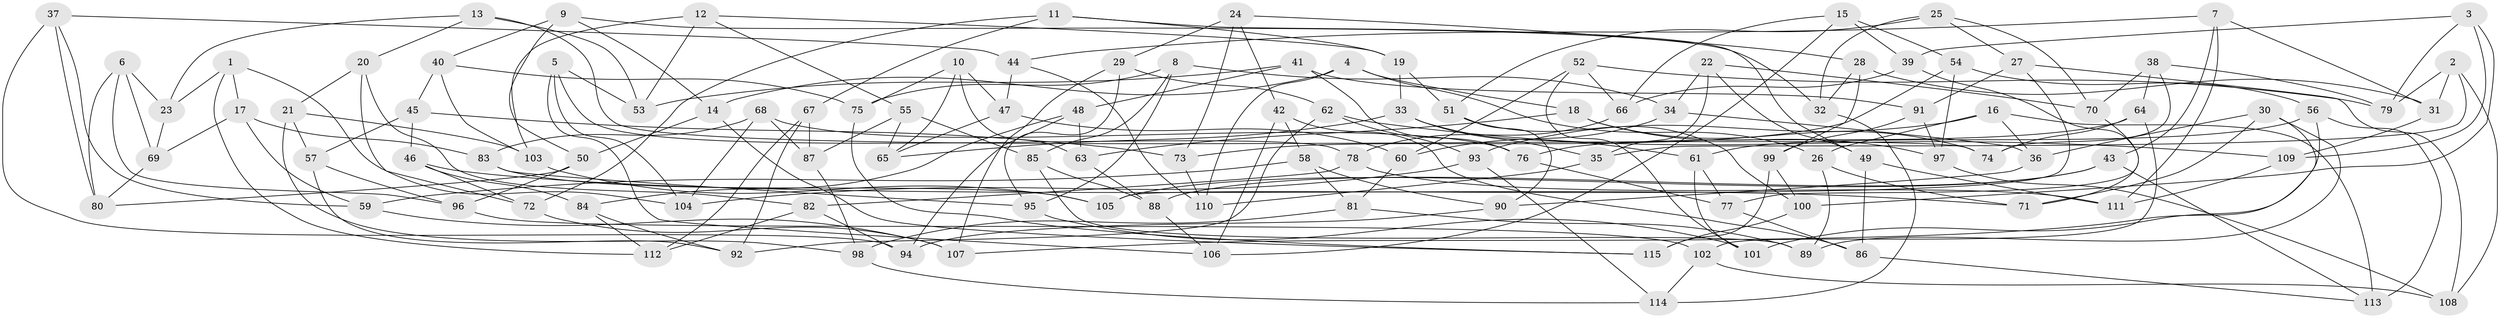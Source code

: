 // Generated by graph-tools (version 1.1) at 2025/26/03/09/25 03:26:55]
// undirected, 115 vertices, 230 edges
graph export_dot {
graph [start="1"]
  node [color=gray90,style=filled];
  1;
  2;
  3;
  4;
  5;
  6;
  7;
  8;
  9;
  10;
  11;
  12;
  13;
  14;
  15;
  16;
  17;
  18;
  19;
  20;
  21;
  22;
  23;
  24;
  25;
  26;
  27;
  28;
  29;
  30;
  31;
  32;
  33;
  34;
  35;
  36;
  37;
  38;
  39;
  40;
  41;
  42;
  43;
  44;
  45;
  46;
  47;
  48;
  49;
  50;
  51;
  52;
  53;
  54;
  55;
  56;
  57;
  58;
  59;
  60;
  61;
  62;
  63;
  64;
  65;
  66;
  67;
  68;
  69;
  70;
  71;
  72;
  73;
  74;
  75;
  76;
  77;
  78;
  79;
  80;
  81;
  82;
  83;
  84;
  85;
  86;
  87;
  88;
  89;
  90;
  91;
  92;
  93;
  94;
  95;
  96;
  97;
  98;
  99;
  100;
  101;
  102;
  103;
  104;
  105;
  106;
  107;
  108;
  109;
  110;
  111;
  112;
  113;
  114;
  115;
  1 -- 17;
  1 -- 112;
  1 -- 23;
  1 -- 104;
  2 -- 35;
  2 -- 79;
  2 -- 108;
  2 -- 31;
  3 -- 79;
  3 -- 109;
  3 -- 39;
  3 -- 100;
  4 -- 26;
  4 -- 110;
  4 -- 14;
  4 -- 18;
  5 -- 106;
  5 -- 78;
  5 -- 53;
  5 -- 104;
  6 -- 69;
  6 -- 96;
  6 -- 80;
  6 -- 23;
  7 -- 44;
  7 -- 43;
  7 -- 31;
  7 -- 111;
  8 -- 85;
  8 -- 75;
  8 -- 95;
  8 -- 34;
  9 -- 14;
  9 -- 32;
  9 -- 40;
  9 -- 50;
  10 -- 65;
  10 -- 47;
  10 -- 63;
  10 -- 75;
  11 -- 67;
  11 -- 19;
  11 -- 49;
  11 -- 72;
  12 -- 55;
  12 -- 19;
  12 -- 53;
  12 -- 103;
  13 -- 23;
  13 -- 53;
  13 -- 20;
  13 -- 74;
  14 -- 115;
  14 -- 50;
  15 -- 106;
  15 -- 66;
  15 -- 39;
  15 -- 54;
  16 -- 113;
  16 -- 26;
  16 -- 93;
  16 -- 36;
  17 -- 83;
  17 -- 69;
  17 -- 59;
  18 -- 63;
  18 -- 97;
  18 -- 74;
  19 -- 51;
  19 -- 33;
  20 -- 72;
  20 -- 21;
  20 -- 82;
  21 -- 98;
  21 -- 103;
  21 -- 57;
  22 -- 35;
  22 -- 34;
  22 -- 70;
  22 -- 49;
  23 -- 69;
  24 -- 42;
  24 -- 29;
  24 -- 28;
  24 -- 73;
  25 -- 32;
  25 -- 70;
  25 -- 51;
  25 -- 27;
  26 -- 89;
  26 -- 71;
  27 -- 91;
  27 -- 108;
  27 -- 105;
  28 -- 31;
  28 -- 99;
  28 -- 32;
  29 -- 107;
  29 -- 95;
  29 -- 62;
  30 -- 101;
  30 -- 89;
  30 -- 71;
  30 -- 36;
  31 -- 109;
  32 -- 114;
  33 -- 65;
  33 -- 61;
  33 -- 35;
  34 -- 60;
  34 -- 36;
  35 -- 110;
  36 -- 90;
  37 -- 94;
  37 -- 59;
  37 -- 44;
  37 -- 80;
  38 -- 70;
  38 -- 64;
  38 -- 74;
  38 -- 79;
  39 -- 71;
  39 -- 66;
  40 -- 103;
  40 -- 45;
  40 -- 75;
  41 -- 76;
  41 -- 91;
  41 -- 48;
  41 -- 53;
  42 -- 106;
  42 -- 58;
  42 -- 86;
  43 -- 105;
  43 -- 113;
  43 -- 88;
  44 -- 110;
  44 -- 47;
  45 -- 46;
  45 -- 73;
  45 -- 57;
  46 -- 72;
  46 -- 84;
  46 -- 71;
  47 -- 65;
  47 -- 60;
  48 -- 84;
  48 -- 63;
  48 -- 94;
  49 -- 111;
  49 -- 86;
  50 -- 80;
  50 -- 96;
  51 -- 90;
  51 -- 100;
  52 -- 79;
  52 -- 66;
  52 -- 101;
  52 -- 60;
  54 -- 56;
  54 -- 97;
  54 -- 73;
  55 -- 65;
  55 -- 85;
  55 -- 87;
  56 -- 113;
  56 -- 107;
  56 -- 61;
  57 -- 96;
  57 -- 92;
  58 -- 81;
  58 -- 90;
  58 -- 59;
  59 -- 107;
  60 -- 81;
  61 -- 77;
  61 -- 101;
  62 -- 92;
  62 -- 109;
  62 -- 93;
  63 -- 88;
  64 -- 102;
  64 -- 76;
  64 -- 74;
  66 -- 78;
  67 -- 112;
  67 -- 87;
  67 -- 92;
  68 -- 83;
  68 -- 76;
  68 -- 104;
  68 -- 87;
  69 -- 80;
  70 -- 77;
  72 -- 107;
  73 -- 110;
  75 -- 115;
  76 -- 77;
  77 -- 86;
  78 -- 82;
  78 -- 111;
  81 -- 98;
  81 -- 89;
  82 -- 94;
  82 -- 112;
  83 -- 95;
  83 -- 105;
  84 -- 112;
  84 -- 92;
  85 -- 89;
  85 -- 88;
  86 -- 113;
  87 -- 98;
  88 -- 106;
  90 -- 94;
  91 -- 97;
  91 -- 99;
  93 -- 114;
  93 -- 104;
  95 -- 101;
  96 -- 102;
  97 -- 108;
  98 -- 114;
  99 -- 100;
  99 -- 115;
  100 -- 115;
  102 -- 108;
  102 -- 114;
  103 -- 105;
  109 -- 111;
}
